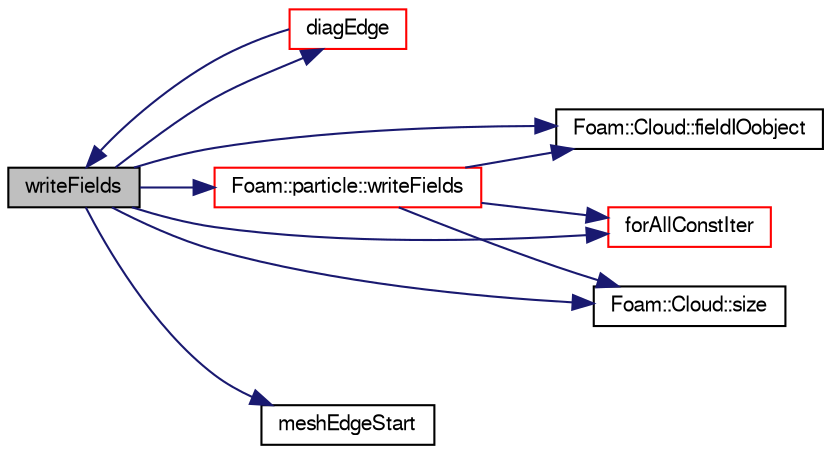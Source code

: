digraph "writeFields"
{
  bgcolor="transparent";
  edge [fontname="FreeSans",fontsize="10",labelfontname="FreeSans",labelfontsize="10"];
  node [fontname="FreeSans",fontsize="10",shape=record];
  rankdir="LR";
  Node1478 [label="writeFields",height=0.2,width=0.4,color="black", fillcolor="grey75", style="filled", fontcolor="black"];
  Node1478 -> Node1479 [color="midnightblue",fontsize="10",style="solid",fontname="FreeSans"];
  Node1479 [label="diagEdge",height=0.2,width=0.4,color="red",URL="$a28794.html#acb7bb9eec14aecc690fce4c47829d321",tooltip="-1 or diagonal edge "];
  Node1479 -> Node1478 [color="midnightblue",fontsize="10",style="solid",fontname="FreeSans"];
  Node1478 -> Node1483 [color="midnightblue",fontsize="10",style="solid",fontname="FreeSans"];
  Node1483 [label="Foam::Cloud::fieldIOobject",height=0.2,width=0.4,color="black",URL="$a23562.html#a96931e0eb11f9d9cd97e964e030a2c34",tooltip="Helper to construct IOobject for field and current time. "];
  Node1478 -> Node1570 [color="midnightblue",fontsize="10",style="solid",fontname="FreeSans"];
  Node1570 [label="forAllConstIter",height=0.2,width=0.4,color="red",URL="$a38141.html#ae21e2836509b0fa7f7cedf6493b11b09"];
  Node1478 -> Node1484 [color="midnightblue",fontsize="10",style="solid",fontname="FreeSans"];
  Node1484 [label="meshEdgeStart",height=0.2,width=0.4,color="black",URL="$a28794.html#a9de779d968ce6b6edd8efb411bdb1309",tooltip="-1 or label of mesh edge "];
  Node1478 -> Node1487 [color="midnightblue",fontsize="10",style="solid",fontname="FreeSans"];
  Node1487 [label="Foam::Cloud::size",height=0.2,width=0.4,color="black",URL="$a23562.html#a9facbf0a118d395c89884e45a5ca4e4b"];
  Node1478 -> Node1806 [color="midnightblue",fontsize="10",style="solid",fontname="FreeSans"];
  Node1806 [label="Foam::particle::writeFields",height=0.2,width=0.4,color="red",URL="$a23586.html#a906eddb9c2a5710c531a5a57276cc18e",tooltip="Write the fields associated with the owner cloud. "];
  Node1806 -> Node1483 [color="midnightblue",fontsize="10",style="solid",fontname="FreeSans"];
  Node1806 -> Node1570 [color="midnightblue",fontsize="10",style="solid",fontname="FreeSans"];
  Node1806 -> Node1487 [color="midnightblue",fontsize="10",style="solid",fontname="FreeSans"];
}
